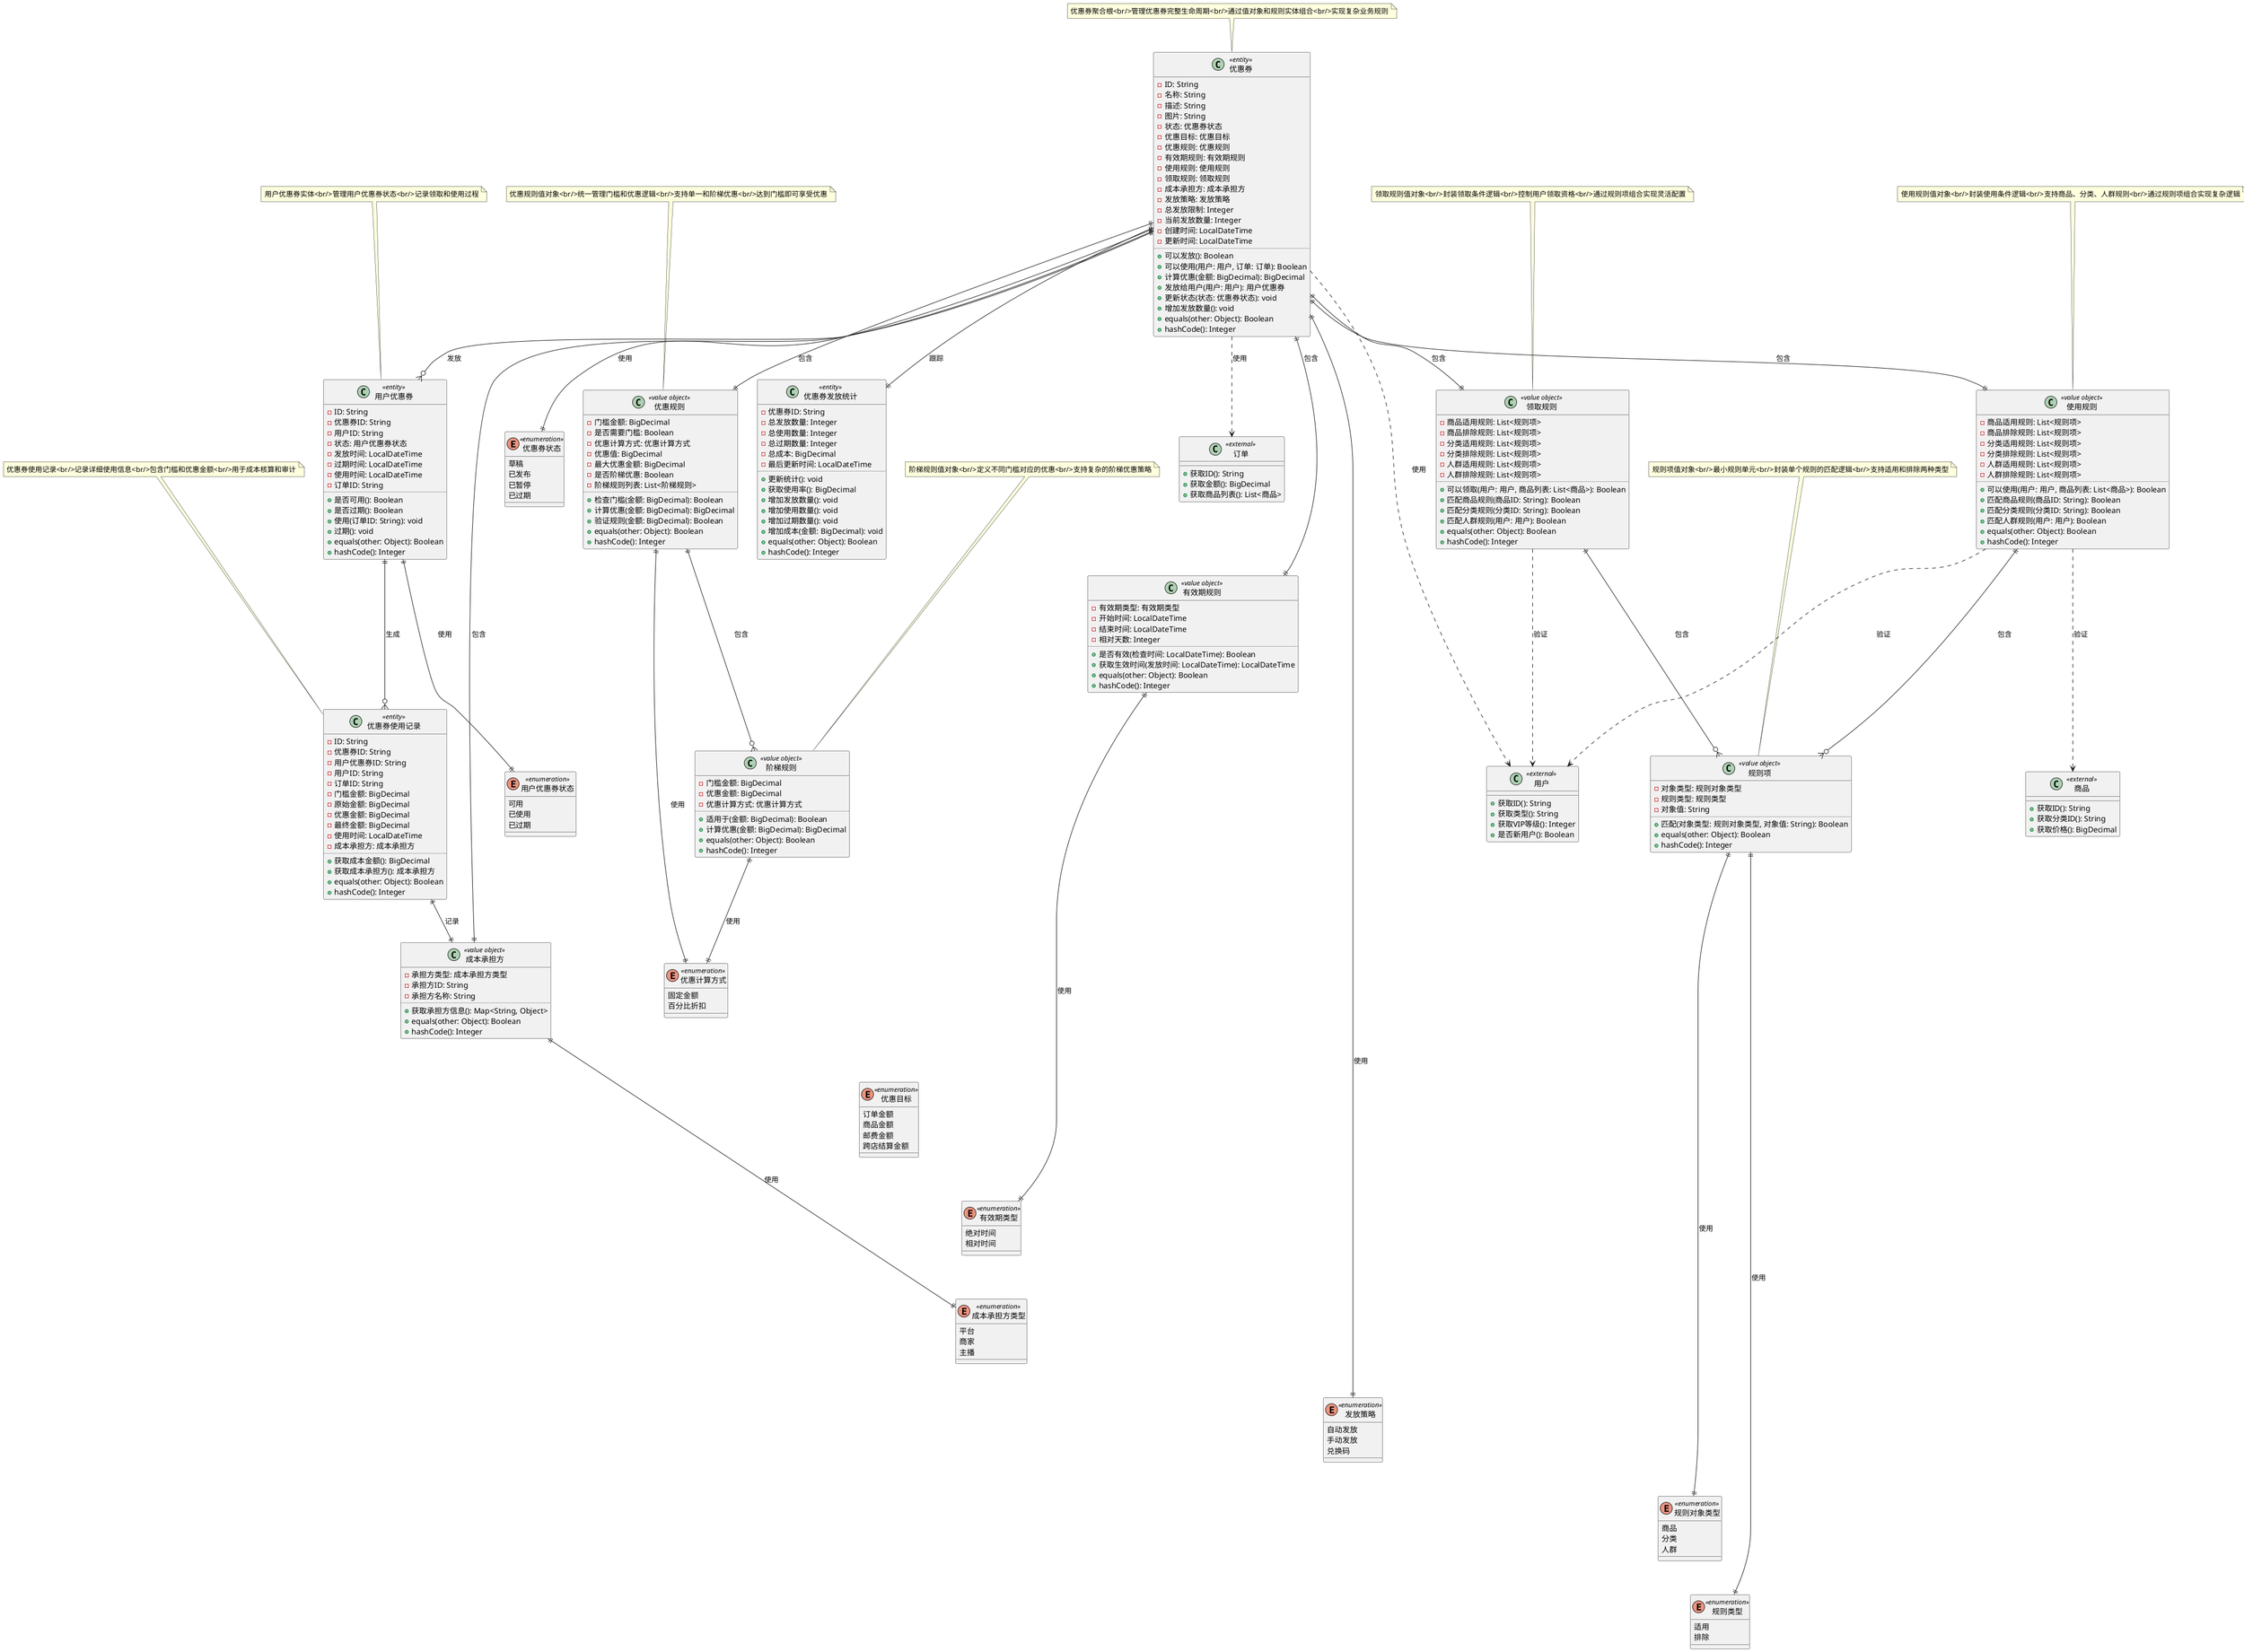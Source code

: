@startuml 优惠券领域模型

' 枚举定义
enum 优惠券状态 <<enumeration>> {
    草稿
    已发布
    已暂停
    已过期
}

enum 用户优惠券状态 <<enumeration>> {
    可用
    已使用
    已过期
}

enum 优惠计算方式 <<enumeration>> {
    固定金额
    百分比折扣
}

enum 优惠目标 <<enumeration>> {
    订单金额
    商品金额
    邮费金额
    跨店结算金额
}

enum 有效期类型 <<enumeration>> {
    绝对时间
    相对时间
}

enum 成本承担方类型 <<enumeration>> {
    平台
    商家
    主播
}

enum 发放策略 <<enumeration>> {
    自动发放
    手动发放
    兑换码
}

enum 规则对象类型 <<enumeration>> {
    商品
    分类
    人群
}

enum 规则类型 <<enumeration>> {
    适用
    排除
}

' 值对象
class 优惠规则 <<value object>> {
    -门槛金额: BigDecimal
    -是否需要门槛: Boolean
    -优惠计算方式: 优惠计算方式
    -优惠值: BigDecimal
    -最大优惠金额: BigDecimal
    -是否阶梯优惠: Boolean
    -阶梯规则列表: List<阶梯规则>
    ..
    +检查门槛(金额: BigDecimal): Boolean
    +计算优惠(金额: BigDecimal): BigDecimal
    +验证规则(金额: BigDecimal): Boolean
    +equals(other: Object): Boolean
    +hashCode(): Integer
}

class 阶梯规则 <<value object>> {
    -门槛金额: BigDecimal
    -优惠金额: BigDecimal
    -优惠计算方式: 优惠计算方式
    ..
    +适用于(金额: BigDecimal): Boolean
    +计算优惠(金额: BigDecimal): BigDecimal
    +equals(other: Object): Boolean
    +hashCode(): Integer
}

class 有效期规则 <<value object>> {
    -有效期类型: 有效期类型
    -开始时间: LocalDateTime
    -结束时间: LocalDateTime
    -相对天数: Integer
    ..
    +是否有效(检查时间: LocalDateTime): Boolean
    +获取生效时间(发放时间: LocalDateTime): LocalDateTime
    +equals(other: Object): Boolean
    +hashCode(): Integer
}

class 成本承担方 <<value object>> {
    -承担方类型: 成本承担方类型
    -承担方ID: String
    -承担方名称: String
    ..
    +获取承担方信息(): Map<String, Object>
    +equals(other: Object): Boolean
    +hashCode(): Integer
}

' 实体
class 优惠券 <<entity>> {
    -ID: String
    -名称: String
    -描述: String
    -图片: String
    -状态: 优惠券状态
    -优惠目标: 优惠目标
    -优惠规则: 优惠规则
    -有效期规则: 有效期规则
    -使用规则: 使用规则
    -领取规则: 领取规则
    -成本承担方: 成本承担方
    -发放策略: 发放策略
    -总发放限制: Integer
    -当前发放数量: Integer
    -创建时间: LocalDateTime
    -更新时间: LocalDateTime
    ..
    +可以发放(): Boolean
    +可以使用(用户: 用户, 订单: 订单): Boolean
    +计算优惠(金额: BigDecimal): BigDecimal
    +发放给用户(用户: 用户): 用户优惠券
    +更新状态(状态: 优惠券状态): void
    +增加发放数量(): void
    +equals(other: Object): Boolean
    +hashCode(): Integer
}

class 使用规则 <<value object>> {
    -商品适用规则: List<规则项>
    -商品排除规则: List<规则项>
    -分类适用规则: List<规则项>
    -分类排除规则: List<规则项>
    -人群适用规则: List<规则项>
    -人群排除规则: List<规则项>
    ..
    +可以使用(用户: 用户, 商品列表: List<商品>): Boolean
    +匹配商品规则(商品ID: String): Boolean
    +匹配分类规则(分类ID: String): Boolean
    +匹配人群规则(用户: 用户): Boolean
    +equals(other: Object): Boolean
    +hashCode(): Integer
}

class 领取规则 <<value object>> {
    -商品适用规则: List<规则项>
    -商品排除规则: List<规则项>
    -分类适用规则: List<规则项>
    -分类排除规则: List<规则项>
    -人群适用规则: List<规则项>
    -人群排除规则: List<规则项>
    ..
    +可以领取(用户: 用户, 商品列表: List<商品>): Boolean
    +匹配商品规则(商品ID: String): Boolean
    +匹配分类规则(分类ID: String): Boolean
    +匹配人群规则(用户: 用户): Boolean
    +equals(other: Object): Boolean
    +hashCode(): Integer
}

class 规则项 <<value object>> {
    -对象类型: 规则对象类型
    -规则类型: 规则类型
    -对象值: String
    ..
    +匹配(对象类型: 规则对象类型, 对象值: String): Boolean
    +equals(other: Object): Boolean
    +hashCode(): Integer
}

class 用户优惠券 <<entity>> {
    -ID: String
    -优惠券ID: String
    -用户ID: String
    -状态: 用户优惠券状态
    -发放时间: LocalDateTime
    -过期时间: LocalDateTime
    -使用时间: LocalDateTime
    -订单ID: String
    ..
    +是否可用(): Boolean
    +是否过期(): Boolean
    +使用(订单ID: String): void
    +过期(): void
    +equals(other: Object): Boolean
    +hashCode(): Integer
}

class 优惠券使用记录 <<entity>> {
    -ID: String
    -优惠券ID: String
    -用户优惠券ID: String
    -用户ID: String
    -订单ID: String
    -门槛金额: BigDecimal
    -原始金额: BigDecimal
    -优惠金额: BigDecimal
    -最终金额: BigDecimal
    -使用时间: LocalDateTime
    -成本承担方: 成本承担方
    ..
    +获取成本金额(): BigDecimal
    +获取成本承担方(): 成本承担方
    +equals(other: Object): Boolean
    +hashCode(): Integer
}

class 优惠券发放统计 <<entity>> {
    -优惠券ID: String
    -总发放数量: Integer
    -总使用数量: Integer
    -总过期数量: Integer
    -总成本: BigDecimal
    -最后更新时间: LocalDateTime
    ..
    +更新统计(): void
    +获取使用率(): BigDecimal
    +增加发放数量(): void
    +增加使用数量(): void
    +增加过期数量(): void
    +增加成本(金额: BigDecimal): void
    +equals(other: Object): Boolean
    +hashCode(): Integer
}

' 外部实体引用
class 用户 <<external>> {
    +获取ID(): String
    +获取类型(): String
    +获取VIP等级(): Integer
    +是否新用户(): Boolean
}

class 订单 <<external>> {
    +获取ID(): String
    +获取金额(): BigDecimal
    +获取商品列表(): List<商品>
}

class 商品 <<external>> {
    +获取ID(): String
    +获取分类ID(): String
    +获取价格(): BigDecimal
}

' 关系定义
优惠券 ||--|| 优惠规则 : 包含
优惠券 ||--|| 有效期规则 : 包含
优惠券 ||--|| 使用规则 : 包含
优惠券 ||--|| 领取规则 : 包含
优惠券 ||--|| 成本承担方 : 包含
优惠券 ||--o{ 用户优惠券 : 发放
用户优惠券 ||--o{ 优惠券使用记录 : 生成
优惠券 ||--|| 优惠券发放统计 : 跟踪

优惠券使用记录 ||--|| 成本承担方 : 记录

优惠规则 ||--o{ 阶梯规则 : 包含
使用规则 ||--o{ 规则项 : 包含
领取规则 ||--o{ 规则项 : 包含

' 依赖关系
优惠券 ..> 用户 : 使用
优惠券 ..> 订单 : 使用
使用规则 ..> 用户 : 验证
使用规则 ..> 商品 : 验证
领取规则 ..> 用户 : 验证

' 枚举关系
优惠规则 ||--|| 优惠计算方式 : 使用
阶梯规则 ||--|| 优惠计算方式 : 使用
有效期规则 ||--|| 有效期类型 : 使用
成本承担方 ||--|| 成本承担方类型 : 使用
优惠券 ||--|| 优惠券状态 : 使用
优惠券 ||--|| 发放策略 : 使用
用户优惠券 ||--|| 用户优惠券状态 : 使用
规则项 ||--|| 规则对象类型 : 使用
规则项 ||--|| 规则类型 : 使用

' 样式定义
优惠券状态 -[hidden]- 用户优惠券状态
用户优惠券状态 -[hidden]- 优惠计算方式
优惠计算方式 -[hidden]- 优惠目标
优惠目标 -[hidden]- 有效期类型
有效期类型 -[hidden]- 成本承担方类型
成本承担方类型 -[hidden]- 发放策略
发放策略 -[hidden]- 规则对象类型
规则对象类型 -[hidden]- 规则类型

' 注释
note top of 优惠券 : 优惠券聚合根<br/>管理优惠券完整生命周期<br/>通过值对象和规则实体组合<br/>实现复杂业务规则

note top of 使用规则 : 使用规则值对象<br/>封装使用条件逻辑<br/>支持商品、分类、人群规则<br/>通过规则项组合实现复杂逻辑

note top of 领取规则 : 领取规则值对象<br/>封装领取条件逻辑<br/>控制用户领取资格<br/>通过规则项组合实现灵活配置

note top of 规则项 : 规则项值对象<br/>最小规则单元<br/>封装单个规则的匹配逻辑<br/>支持适用和排除两种类型

note top of 用户优惠券 : 用户优惠券实体<br/>管理用户优惠券状态<br/>记录领取和使用过程

note top of 优惠券使用记录 : 优惠券使用记录<br/>记录详细使用信息<br/>包含门槛和优惠金额<br/>用于成本核算和审计

note top of 优惠规则 : 优惠规则值对象<br/>统一管理门槛和优惠逻辑<br/>支持单一和阶梯优惠<br/>达到门槛即可享受优惠

note top of 阶梯规则 : 阶梯规则值对象<br/>定义不同门槛对应的优惠<br/>支持复杂的阶梯优惠策略

@enduml 